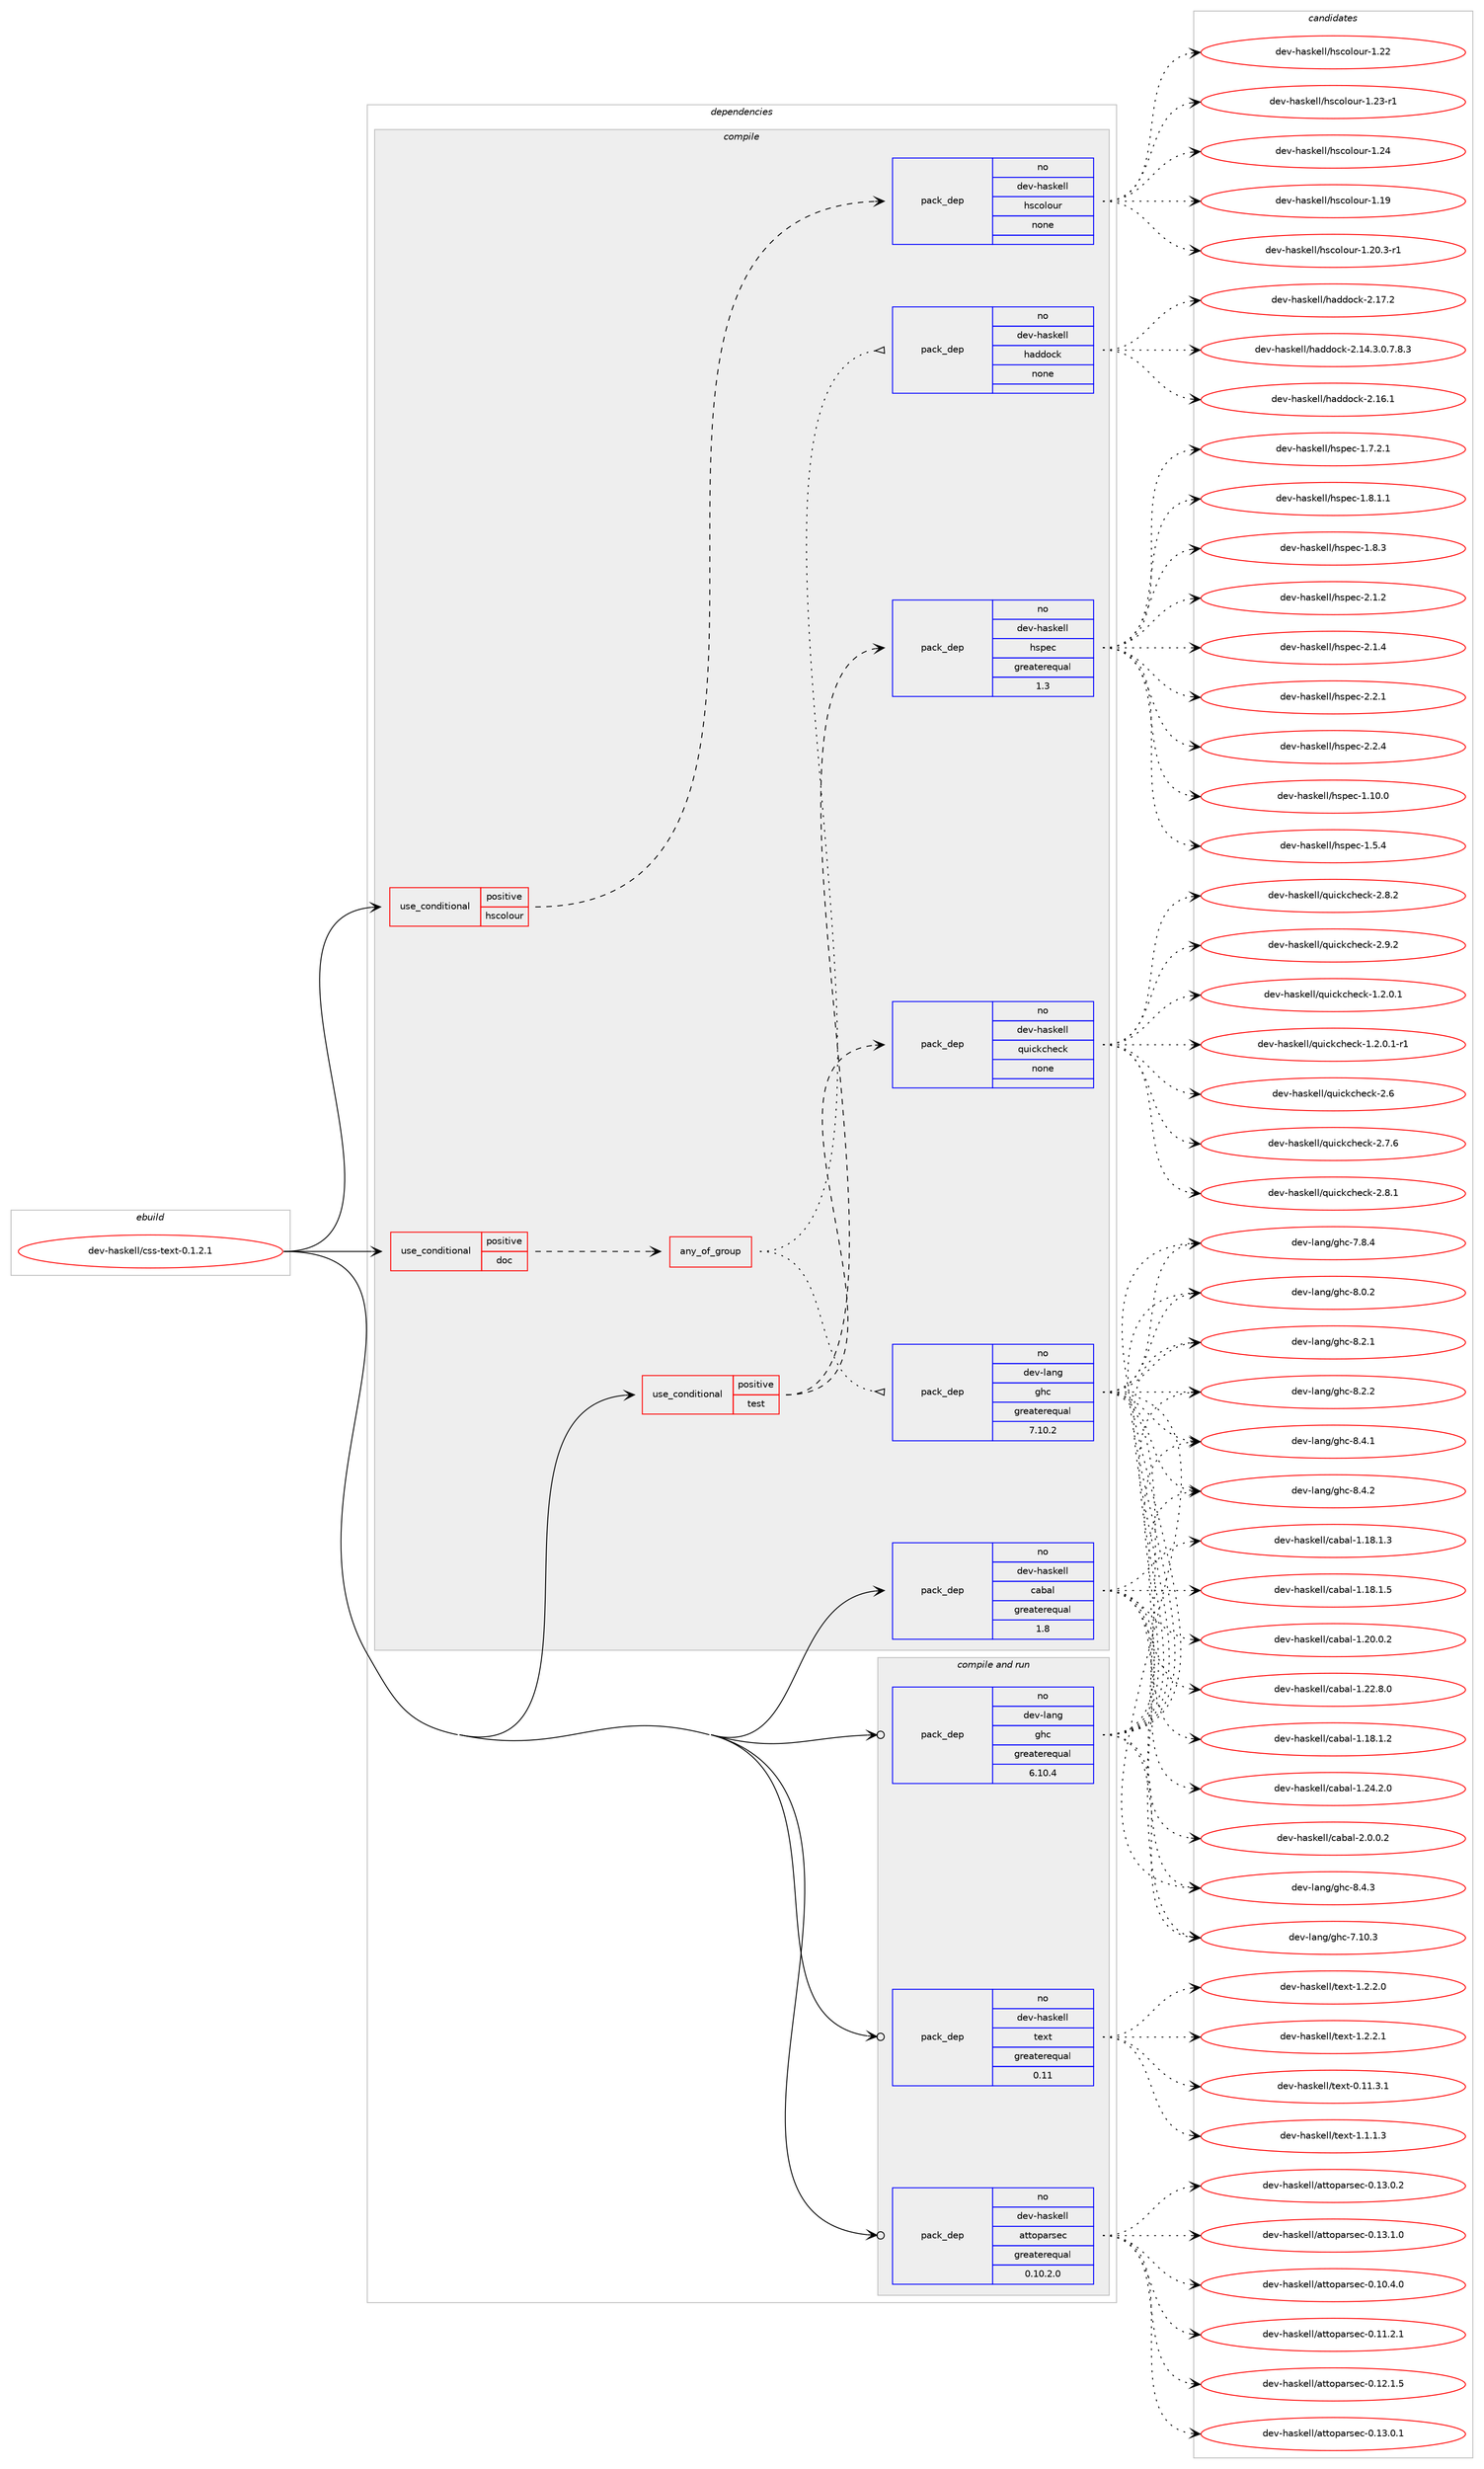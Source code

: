 digraph prolog {

# *************
# Graph options
# *************

newrank=true;
concentrate=true;
compound=true;
graph [rankdir=LR,fontname=Helvetica,fontsize=10,ranksep=1.5];#, ranksep=2.5, nodesep=0.2];
edge  [arrowhead=vee];
node  [fontname=Helvetica,fontsize=10];

# **********
# The ebuild
# **********

subgraph cluster_leftcol {
color=gray;
rank=same;
label=<<i>ebuild</i>>;
id [label="dev-haskell/css-text-0.1.2.1", color=red, width=4, href="../dev-haskell/css-text-0.1.2.1.svg"];
}

# ****************
# The dependencies
# ****************

subgraph cluster_midcol {
color=gray;
label=<<i>dependencies</i>>;
subgraph cluster_compile {
fillcolor="#eeeeee";
style=filled;
label=<<i>compile</i>>;
subgraph cond359257 {
dependency1330525 [label=<<TABLE BORDER="0" CELLBORDER="1" CELLSPACING="0" CELLPADDING="4"><TR><TD ROWSPAN="3" CELLPADDING="10">use_conditional</TD></TR><TR><TD>positive</TD></TR><TR><TD>doc</TD></TR></TABLE>>, shape=none, color=red];
subgraph any20761 {
dependency1330526 [label=<<TABLE BORDER="0" CELLBORDER="1" CELLSPACING="0" CELLPADDING="4"><TR><TD CELLPADDING="10">any_of_group</TD></TR></TABLE>>, shape=none, color=red];subgraph pack949955 {
dependency1330527 [label=<<TABLE BORDER="0" CELLBORDER="1" CELLSPACING="0" CELLPADDING="4" WIDTH="220"><TR><TD ROWSPAN="6" CELLPADDING="30">pack_dep</TD></TR><TR><TD WIDTH="110">no</TD></TR><TR><TD>dev-haskell</TD></TR><TR><TD>haddock</TD></TR><TR><TD>none</TD></TR><TR><TD></TD></TR></TABLE>>, shape=none, color=blue];
}
dependency1330526:e -> dependency1330527:w [weight=20,style="dotted",arrowhead="oinv"];
subgraph pack949956 {
dependency1330528 [label=<<TABLE BORDER="0" CELLBORDER="1" CELLSPACING="0" CELLPADDING="4" WIDTH="220"><TR><TD ROWSPAN="6" CELLPADDING="30">pack_dep</TD></TR><TR><TD WIDTH="110">no</TD></TR><TR><TD>dev-lang</TD></TR><TR><TD>ghc</TD></TR><TR><TD>greaterequal</TD></TR><TR><TD>7.10.2</TD></TR></TABLE>>, shape=none, color=blue];
}
dependency1330526:e -> dependency1330528:w [weight=20,style="dotted",arrowhead="oinv"];
}
dependency1330525:e -> dependency1330526:w [weight=20,style="dashed",arrowhead="vee"];
}
id:e -> dependency1330525:w [weight=20,style="solid",arrowhead="vee"];
subgraph cond359258 {
dependency1330529 [label=<<TABLE BORDER="0" CELLBORDER="1" CELLSPACING="0" CELLPADDING="4"><TR><TD ROWSPAN="3" CELLPADDING="10">use_conditional</TD></TR><TR><TD>positive</TD></TR><TR><TD>hscolour</TD></TR></TABLE>>, shape=none, color=red];
subgraph pack949957 {
dependency1330530 [label=<<TABLE BORDER="0" CELLBORDER="1" CELLSPACING="0" CELLPADDING="4" WIDTH="220"><TR><TD ROWSPAN="6" CELLPADDING="30">pack_dep</TD></TR><TR><TD WIDTH="110">no</TD></TR><TR><TD>dev-haskell</TD></TR><TR><TD>hscolour</TD></TR><TR><TD>none</TD></TR><TR><TD></TD></TR></TABLE>>, shape=none, color=blue];
}
dependency1330529:e -> dependency1330530:w [weight=20,style="dashed",arrowhead="vee"];
}
id:e -> dependency1330529:w [weight=20,style="solid",arrowhead="vee"];
subgraph cond359259 {
dependency1330531 [label=<<TABLE BORDER="0" CELLBORDER="1" CELLSPACING="0" CELLPADDING="4"><TR><TD ROWSPAN="3" CELLPADDING="10">use_conditional</TD></TR><TR><TD>positive</TD></TR><TR><TD>test</TD></TR></TABLE>>, shape=none, color=red];
subgraph pack949958 {
dependency1330532 [label=<<TABLE BORDER="0" CELLBORDER="1" CELLSPACING="0" CELLPADDING="4" WIDTH="220"><TR><TD ROWSPAN="6" CELLPADDING="30">pack_dep</TD></TR><TR><TD WIDTH="110">no</TD></TR><TR><TD>dev-haskell</TD></TR><TR><TD>hspec</TD></TR><TR><TD>greaterequal</TD></TR><TR><TD>1.3</TD></TR></TABLE>>, shape=none, color=blue];
}
dependency1330531:e -> dependency1330532:w [weight=20,style="dashed",arrowhead="vee"];
subgraph pack949959 {
dependency1330533 [label=<<TABLE BORDER="0" CELLBORDER="1" CELLSPACING="0" CELLPADDING="4" WIDTH="220"><TR><TD ROWSPAN="6" CELLPADDING="30">pack_dep</TD></TR><TR><TD WIDTH="110">no</TD></TR><TR><TD>dev-haskell</TD></TR><TR><TD>quickcheck</TD></TR><TR><TD>none</TD></TR><TR><TD></TD></TR></TABLE>>, shape=none, color=blue];
}
dependency1330531:e -> dependency1330533:w [weight=20,style="dashed",arrowhead="vee"];
}
id:e -> dependency1330531:w [weight=20,style="solid",arrowhead="vee"];
subgraph pack949960 {
dependency1330534 [label=<<TABLE BORDER="0" CELLBORDER="1" CELLSPACING="0" CELLPADDING="4" WIDTH="220"><TR><TD ROWSPAN="6" CELLPADDING="30">pack_dep</TD></TR><TR><TD WIDTH="110">no</TD></TR><TR><TD>dev-haskell</TD></TR><TR><TD>cabal</TD></TR><TR><TD>greaterequal</TD></TR><TR><TD>1.8</TD></TR></TABLE>>, shape=none, color=blue];
}
id:e -> dependency1330534:w [weight=20,style="solid",arrowhead="vee"];
}
subgraph cluster_compileandrun {
fillcolor="#eeeeee";
style=filled;
label=<<i>compile and run</i>>;
subgraph pack949961 {
dependency1330535 [label=<<TABLE BORDER="0" CELLBORDER="1" CELLSPACING="0" CELLPADDING="4" WIDTH="220"><TR><TD ROWSPAN="6" CELLPADDING="30">pack_dep</TD></TR><TR><TD WIDTH="110">no</TD></TR><TR><TD>dev-haskell</TD></TR><TR><TD>attoparsec</TD></TR><TR><TD>greaterequal</TD></TR><TR><TD>0.10.2.0</TD></TR></TABLE>>, shape=none, color=blue];
}
id:e -> dependency1330535:w [weight=20,style="solid",arrowhead="odotvee"];
subgraph pack949962 {
dependency1330536 [label=<<TABLE BORDER="0" CELLBORDER="1" CELLSPACING="0" CELLPADDING="4" WIDTH="220"><TR><TD ROWSPAN="6" CELLPADDING="30">pack_dep</TD></TR><TR><TD WIDTH="110">no</TD></TR><TR><TD>dev-haskell</TD></TR><TR><TD>text</TD></TR><TR><TD>greaterequal</TD></TR><TR><TD>0.11</TD></TR></TABLE>>, shape=none, color=blue];
}
id:e -> dependency1330536:w [weight=20,style="solid",arrowhead="odotvee"];
subgraph pack949963 {
dependency1330537 [label=<<TABLE BORDER="0" CELLBORDER="1" CELLSPACING="0" CELLPADDING="4" WIDTH="220"><TR><TD ROWSPAN="6" CELLPADDING="30">pack_dep</TD></TR><TR><TD WIDTH="110">no</TD></TR><TR><TD>dev-lang</TD></TR><TR><TD>ghc</TD></TR><TR><TD>greaterequal</TD></TR><TR><TD>6.10.4</TD></TR></TABLE>>, shape=none, color=blue];
}
id:e -> dependency1330537:w [weight=20,style="solid",arrowhead="odotvee"];
}
subgraph cluster_run {
fillcolor="#eeeeee";
style=filled;
label=<<i>run</i>>;
}
}

# **************
# The candidates
# **************

subgraph cluster_choices {
rank=same;
color=gray;
label=<<i>candidates</i>>;

subgraph choice949955 {
color=black;
nodesep=1;
choice1001011184510497115107101108108471049710010011199107455046495246514648465546564651 [label="dev-haskell/haddock-2.14.3.0.7.8.3", color=red, width=4,href="../dev-haskell/haddock-2.14.3.0.7.8.3.svg"];
choice100101118451049711510710110810847104971001001119910745504649544649 [label="dev-haskell/haddock-2.16.1", color=red, width=4,href="../dev-haskell/haddock-2.16.1.svg"];
choice100101118451049711510710110810847104971001001119910745504649554650 [label="dev-haskell/haddock-2.17.2", color=red, width=4,href="../dev-haskell/haddock-2.17.2.svg"];
dependency1330527:e -> choice1001011184510497115107101108108471049710010011199107455046495246514648465546564651:w [style=dotted,weight="100"];
dependency1330527:e -> choice100101118451049711510710110810847104971001001119910745504649544649:w [style=dotted,weight="100"];
dependency1330527:e -> choice100101118451049711510710110810847104971001001119910745504649554650:w [style=dotted,weight="100"];
}
subgraph choice949956 {
color=black;
nodesep=1;
choice1001011184510897110103471031049945554649484651 [label="dev-lang/ghc-7.10.3", color=red, width=4,href="../dev-lang/ghc-7.10.3.svg"];
choice10010111845108971101034710310499455546564652 [label="dev-lang/ghc-7.8.4", color=red, width=4,href="../dev-lang/ghc-7.8.4.svg"];
choice10010111845108971101034710310499455646484650 [label="dev-lang/ghc-8.0.2", color=red, width=4,href="../dev-lang/ghc-8.0.2.svg"];
choice10010111845108971101034710310499455646504649 [label="dev-lang/ghc-8.2.1", color=red, width=4,href="../dev-lang/ghc-8.2.1.svg"];
choice10010111845108971101034710310499455646504650 [label="dev-lang/ghc-8.2.2", color=red, width=4,href="../dev-lang/ghc-8.2.2.svg"];
choice10010111845108971101034710310499455646524649 [label="dev-lang/ghc-8.4.1", color=red, width=4,href="../dev-lang/ghc-8.4.1.svg"];
choice10010111845108971101034710310499455646524650 [label="dev-lang/ghc-8.4.2", color=red, width=4,href="../dev-lang/ghc-8.4.2.svg"];
choice10010111845108971101034710310499455646524651 [label="dev-lang/ghc-8.4.3", color=red, width=4,href="../dev-lang/ghc-8.4.3.svg"];
dependency1330528:e -> choice1001011184510897110103471031049945554649484651:w [style=dotted,weight="100"];
dependency1330528:e -> choice10010111845108971101034710310499455546564652:w [style=dotted,weight="100"];
dependency1330528:e -> choice10010111845108971101034710310499455646484650:w [style=dotted,weight="100"];
dependency1330528:e -> choice10010111845108971101034710310499455646504649:w [style=dotted,weight="100"];
dependency1330528:e -> choice10010111845108971101034710310499455646504650:w [style=dotted,weight="100"];
dependency1330528:e -> choice10010111845108971101034710310499455646524649:w [style=dotted,weight="100"];
dependency1330528:e -> choice10010111845108971101034710310499455646524650:w [style=dotted,weight="100"];
dependency1330528:e -> choice10010111845108971101034710310499455646524651:w [style=dotted,weight="100"];
}
subgraph choice949957 {
color=black;
nodesep=1;
choice100101118451049711510710110810847104115991111081111171144549464957 [label="dev-haskell/hscolour-1.19", color=red, width=4,href="../dev-haskell/hscolour-1.19.svg"];
choice10010111845104971151071011081084710411599111108111117114454946504846514511449 [label="dev-haskell/hscolour-1.20.3-r1", color=red, width=4,href="../dev-haskell/hscolour-1.20.3-r1.svg"];
choice100101118451049711510710110810847104115991111081111171144549465050 [label="dev-haskell/hscolour-1.22", color=red, width=4,href="../dev-haskell/hscolour-1.22.svg"];
choice1001011184510497115107101108108471041159911110811111711445494650514511449 [label="dev-haskell/hscolour-1.23-r1", color=red, width=4,href="../dev-haskell/hscolour-1.23-r1.svg"];
choice100101118451049711510710110810847104115991111081111171144549465052 [label="dev-haskell/hscolour-1.24", color=red, width=4,href="../dev-haskell/hscolour-1.24.svg"];
dependency1330530:e -> choice100101118451049711510710110810847104115991111081111171144549464957:w [style=dotted,weight="100"];
dependency1330530:e -> choice10010111845104971151071011081084710411599111108111117114454946504846514511449:w [style=dotted,weight="100"];
dependency1330530:e -> choice100101118451049711510710110810847104115991111081111171144549465050:w [style=dotted,weight="100"];
dependency1330530:e -> choice1001011184510497115107101108108471041159911110811111711445494650514511449:w [style=dotted,weight="100"];
dependency1330530:e -> choice100101118451049711510710110810847104115991111081111171144549465052:w [style=dotted,weight="100"];
}
subgraph choice949958 {
color=black;
nodesep=1;
choice1001011184510497115107101108108471041151121019945494649484648 [label="dev-haskell/hspec-1.10.0", color=red, width=4,href="../dev-haskell/hspec-1.10.0.svg"];
choice10010111845104971151071011081084710411511210199454946534652 [label="dev-haskell/hspec-1.5.4", color=red, width=4,href="../dev-haskell/hspec-1.5.4.svg"];
choice100101118451049711510710110810847104115112101994549465546504649 [label="dev-haskell/hspec-1.7.2.1", color=red, width=4,href="../dev-haskell/hspec-1.7.2.1.svg"];
choice100101118451049711510710110810847104115112101994549465646494649 [label="dev-haskell/hspec-1.8.1.1", color=red, width=4,href="../dev-haskell/hspec-1.8.1.1.svg"];
choice10010111845104971151071011081084710411511210199454946564651 [label="dev-haskell/hspec-1.8.3", color=red, width=4,href="../dev-haskell/hspec-1.8.3.svg"];
choice10010111845104971151071011081084710411511210199455046494650 [label="dev-haskell/hspec-2.1.2", color=red, width=4,href="../dev-haskell/hspec-2.1.2.svg"];
choice10010111845104971151071011081084710411511210199455046494652 [label="dev-haskell/hspec-2.1.4", color=red, width=4,href="../dev-haskell/hspec-2.1.4.svg"];
choice10010111845104971151071011081084710411511210199455046504649 [label="dev-haskell/hspec-2.2.1", color=red, width=4,href="../dev-haskell/hspec-2.2.1.svg"];
choice10010111845104971151071011081084710411511210199455046504652 [label="dev-haskell/hspec-2.2.4", color=red, width=4,href="../dev-haskell/hspec-2.2.4.svg"];
dependency1330532:e -> choice1001011184510497115107101108108471041151121019945494649484648:w [style=dotted,weight="100"];
dependency1330532:e -> choice10010111845104971151071011081084710411511210199454946534652:w [style=dotted,weight="100"];
dependency1330532:e -> choice100101118451049711510710110810847104115112101994549465546504649:w [style=dotted,weight="100"];
dependency1330532:e -> choice100101118451049711510710110810847104115112101994549465646494649:w [style=dotted,weight="100"];
dependency1330532:e -> choice10010111845104971151071011081084710411511210199454946564651:w [style=dotted,weight="100"];
dependency1330532:e -> choice10010111845104971151071011081084710411511210199455046494650:w [style=dotted,weight="100"];
dependency1330532:e -> choice10010111845104971151071011081084710411511210199455046494652:w [style=dotted,weight="100"];
dependency1330532:e -> choice10010111845104971151071011081084710411511210199455046504649:w [style=dotted,weight="100"];
dependency1330532:e -> choice10010111845104971151071011081084710411511210199455046504652:w [style=dotted,weight="100"];
}
subgraph choice949959 {
color=black;
nodesep=1;
choice1001011184510497115107101108108471131171059910799104101991074549465046484649 [label="dev-haskell/quickcheck-1.2.0.1", color=red, width=4,href="../dev-haskell/quickcheck-1.2.0.1.svg"];
choice10010111845104971151071011081084711311710599107991041019910745494650464846494511449 [label="dev-haskell/quickcheck-1.2.0.1-r1", color=red, width=4,href="../dev-haskell/quickcheck-1.2.0.1-r1.svg"];
choice10010111845104971151071011081084711311710599107991041019910745504654 [label="dev-haskell/quickcheck-2.6", color=red, width=4,href="../dev-haskell/quickcheck-2.6.svg"];
choice100101118451049711510710110810847113117105991079910410199107455046554654 [label="dev-haskell/quickcheck-2.7.6", color=red, width=4,href="../dev-haskell/quickcheck-2.7.6.svg"];
choice100101118451049711510710110810847113117105991079910410199107455046564649 [label="dev-haskell/quickcheck-2.8.1", color=red, width=4,href="../dev-haskell/quickcheck-2.8.1.svg"];
choice100101118451049711510710110810847113117105991079910410199107455046564650 [label="dev-haskell/quickcheck-2.8.2", color=red, width=4,href="../dev-haskell/quickcheck-2.8.2.svg"];
choice100101118451049711510710110810847113117105991079910410199107455046574650 [label="dev-haskell/quickcheck-2.9.2", color=red, width=4,href="../dev-haskell/quickcheck-2.9.2.svg"];
dependency1330533:e -> choice1001011184510497115107101108108471131171059910799104101991074549465046484649:w [style=dotted,weight="100"];
dependency1330533:e -> choice10010111845104971151071011081084711311710599107991041019910745494650464846494511449:w [style=dotted,weight="100"];
dependency1330533:e -> choice10010111845104971151071011081084711311710599107991041019910745504654:w [style=dotted,weight="100"];
dependency1330533:e -> choice100101118451049711510710110810847113117105991079910410199107455046554654:w [style=dotted,weight="100"];
dependency1330533:e -> choice100101118451049711510710110810847113117105991079910410199107455046564649:w [style=dotted,weight="100"];
dependency1330533:e -> choice100101118451049711510710110810847113117105991079910410199107455046564650:w [style=dotted,weight="100"];
dependency1330533:e -> choice100101118451049711510710110810847113117105991079910410199107455046574650:w [style=dotted,weight="100"];
}
subgraph choice949960 {
color=black;
nodesep=1;
choice10010111845104971151071011081084799979897108454946495646494650 [label="dev-haskell/cabal-1.18.1.2", color=red, width=4,href="../dev-haskell/cabal-1.18.1.2.svg"];
choice10010111845104971151071011081084799979897108454946495646494651 [label="dev-haskell/cabal-1.18.1.3", color=red, width=4,href="../dev-haskell/cabal-1.18.1.3.svg"];
choice10010111845104971151071011081084799979897108454946495646494653 [label="dev-haskell/cabal-1.18.1.5", color=red, width=4,href="../dev-haskell/cabal-1.18.1.5.svg"];
choice10010111845104971151071011081084799979897108454946504846484650 [label="dev-haskell/cabal-1.20.0.2", color=red, width=4,href="../dev-haskell/cabal-1.20.0.2.svg"];
choice10010111845104971151071011081084799979897108454946505046564648 [label="dev-haskell/cabal-1.22.8.0", color=red, width=4,href="../dev-haskell/cabal-1.22.8.0.svg"];
choice10010111845104971151071011081084799979897108454946505246504648 [label="dev-haskell/cabal-1.24.2.0", color=red, width=4,href="../dev-haskell/cabal-1.24.2.0.svg"];
choice100101118451049711510710110810847999798971084550464846484650 [label="dev-haskell/cabal-2.0.0.2", color=red, width=4,href="../dev-haskell/cabal-2.0.0.2.svg"];
dependency1330534:e -> choice10010111845104971151071011081084799979897108454946495646494650:w [style=dotted,weight="100"];
dependency1330534:e -> choice10010111845104971151071011081084799979897108454946495646494651:w [style=dotted,weight="100"];
dependency1330534:e -> choice10010111845104971151071011081084799979897108454946495646494653:w [style=dotted,weight="100"];
dependency1330534:e -> choice10010111845104971151071011081084799979897108454946504846484650:w [style=dotted,weight="100"];
dependency1330534:e -> choice10010111845104971151071011081084799979897108454946505046564648:w [style=dotted,weight="100"];
dependency1330534:e -> choice10010111845104971151071011081084799979897108454946505246504648:w [style=dotted,weight="100"];
dependency1330534:e -> choice100101118451049711510710110810847999798971084550464846484650:w [style=dotted,weight="100"];
}
subgraph choice949961 {
color=black;
nodesep=1;
choice100101118451049711510710110810847971161161111129711411510199454846494846524648 [label="dev-haskell/attoparsec-0.10.4.0", color=red, width=4,href="../dev-haskell/attoparsec-0.10.4.0.svg"];
choice100101118451049711510710110810847971161161111129711411510199454846494946504649 [label="dev-haskell/attoparsec-0.11.2.1", color=red, width=4,href="../dev-haskell/attoparsec-0.11.2.1.svg"];
choice100101118451049711510710110810847971161161111129711411510199454846495046494653 [label="dev-haskell/attoparsec-0.12.1.5", color=red, width=4,href="../dev-haskell/attoparsec-0.12.1.5.svg"];
choice100101118451049711510710110810847971161161111129711411510199454846495146484649 [label="dev-haskell/attoparsec-0.13.0.1", color=red, width=4,href="../dev-haskell/attoparsec-0.13.0.1.svg"];
choice100101118451049711510710110810847971161161111129711411510199454846495146484650 [label="dev-haskell/attoparsec-0.13.0.2", color=red, width=4,href="../dev-haskell/attoparsec-0.13.0.2.svg"];
choice100101118451049711510710110810847971161161111129711411510199454846495146494648 [label="dev-haskell/attoparsec-0.13.1.0", color=red, width=4,href="../dev-haskell/attoparsec-0.13.1.0.svg"];
dependency1330535:e -> choice100101118451049711510710110810847971161161111129711411510199454846494846524648:w [style=dotted,weight="100"];
dependency1330535:e -> choice100101118451049711510710110810847971161161111129711411510199454846494946504649:w [style=dotted,weight="100"];
dependency1330535:e -> choice100101118451049711510710110810847971161161111129711411510199454846495046494653:w [style=dotted,weight="100"];
dependency1330535:e -> choice100101118451049711510710110810847971161161111129711411510199454846495146484649:w [style=dotted,weight="100"];
dependency1330535:e -> choice100101118451049711510710110810847971161161111129711411510199454846495146484650:w [style=dotted,weight="100"];
dependency1330535:e -> choice100101118451049711510710110810847971161161111129711411510199454846495146494648:w [style=dotted,weight="100"];
}
subgraph choice949962 {
color=black;
nodesep=1;
choice100101118451049711510710110810847116101120116454846494946514649 [label="dev-haskell/text-0.11.3.1", color=red, width=4,href="../dev-haskell/text-0.11.3.1.svg"];
choice1001011184510497115107101108108471161011201164549464946494651 [label="dev-haskell/text-1.1.1.3", color=red, width=4,href="../dev-haskell/text-1.1.1.3.svg"];
choice1001011184510497115107101108108471161011201164549465046504648 [label="dev-haskell/text-1.2.2.0", color=red, width=4,href="../dev-haskell/text-1.2.2.0.svg"];
choice1001011184510497115107101108108471161011201164549465046504649 [label="dev-haskell/text-1.2.2.1", color=red, width=4,href="../dev-haskell/text-1.2.2.1.svg"];
dependency1330536:e -> choice100101118451049711510710110810847116101120116454846494946514649:w [style=dotted,weight="100"];
dependency1330536:e -> choice1001011184510497115107101108108471161011201164549464946494651:w [style=dotted,weight="100"];
dependency1330536:e -> choice1001011184510497115107101108108471161011201164549465046504648:w [style=dotted,weight="100"];
dependency1330536:e -> choice1001011184510497115107101108108471161011201164549465046504649:w [style=dotted,weight="100"];
}
subgraph choice949963 {
color=black;
nodesep=1;
choice1001011184510897110103471031049945554649484651 [label="dev-lang/ghc-7.10.3", color=red, width=4,href="../dev-lang/ghc-7.10.3.svg"];
choice10010111845108971101034710310499455546564652 [label="dev-lang/ghc-7.8.4", color=red, width=4,href="../dev-lang/ghc-7.8.4.svg"];
choice10010111845108971101034710310499455646484650 [label="dev-lang/ghc-8.0.2", color=red, width=4,href="../dev-lang/ghc-8.0.2.svg"];
choice10010111845108971101034710310499455646504649 [label="dev-lang/ghc-8.2.1", color=red, width=4,href="../dev-lang/ghc-8.2.1.svg"];
choice10010111845108971101034710310499455646504650 [label="dev-lang/ghc-8.2.2", color=red, width=4,href="../dev-lang/ghc-8.2.2.svg"];
choice10010111845108971101034710310499455646524649 [label="dev-lang/ghc-8.4.1", color=red, width=4,href="../dev-lang/ghc-8.4.1.svg"];
choice10010111845108971101034710310499455646524650 [label="dev-lang/ghc-8.4.2", color=red, width=4,href="../dev-lang/ghc-8.4.2.svg"];
choice10010111845108971101034710310499455646524651 [label="dev-lang/ghc-8.4.3", color=red, width=4,href="../dev-lang/ghc-8.4.3.svg"];
dependency1330537:e -> choice1001011184510897110103471031049945554649484651:w [style=dotted,weight="100"];
dependency1330537:e -> choice10010111845108971101034710310499455546564652:w [style=dotted,weight="100"];
dependency1330537:e -> choice10010111845108971101034710310499455646484650:w [style=dotted,weight="100"];
dependency1330537:e -> choice10010111845108971101034710310499455646504649:w [style=dotted,weight="100"];
dependency1330537:e -> choice10010111845108971101034710310499455646504650:w [style=dotted,weight="100"];
dependency1330537:e -> choice10010111845108971101034710310499455646524649:w [style=dotted,weight="100"];
dependency1330537:e -> choice10010111845108971101034710310499455646524650:w [style=dotted,weight="100"];
dependency1330537:e -> choice10010111845108971101034710310499455646524651:w [style=dotted,weight="100"];
}
}

}
